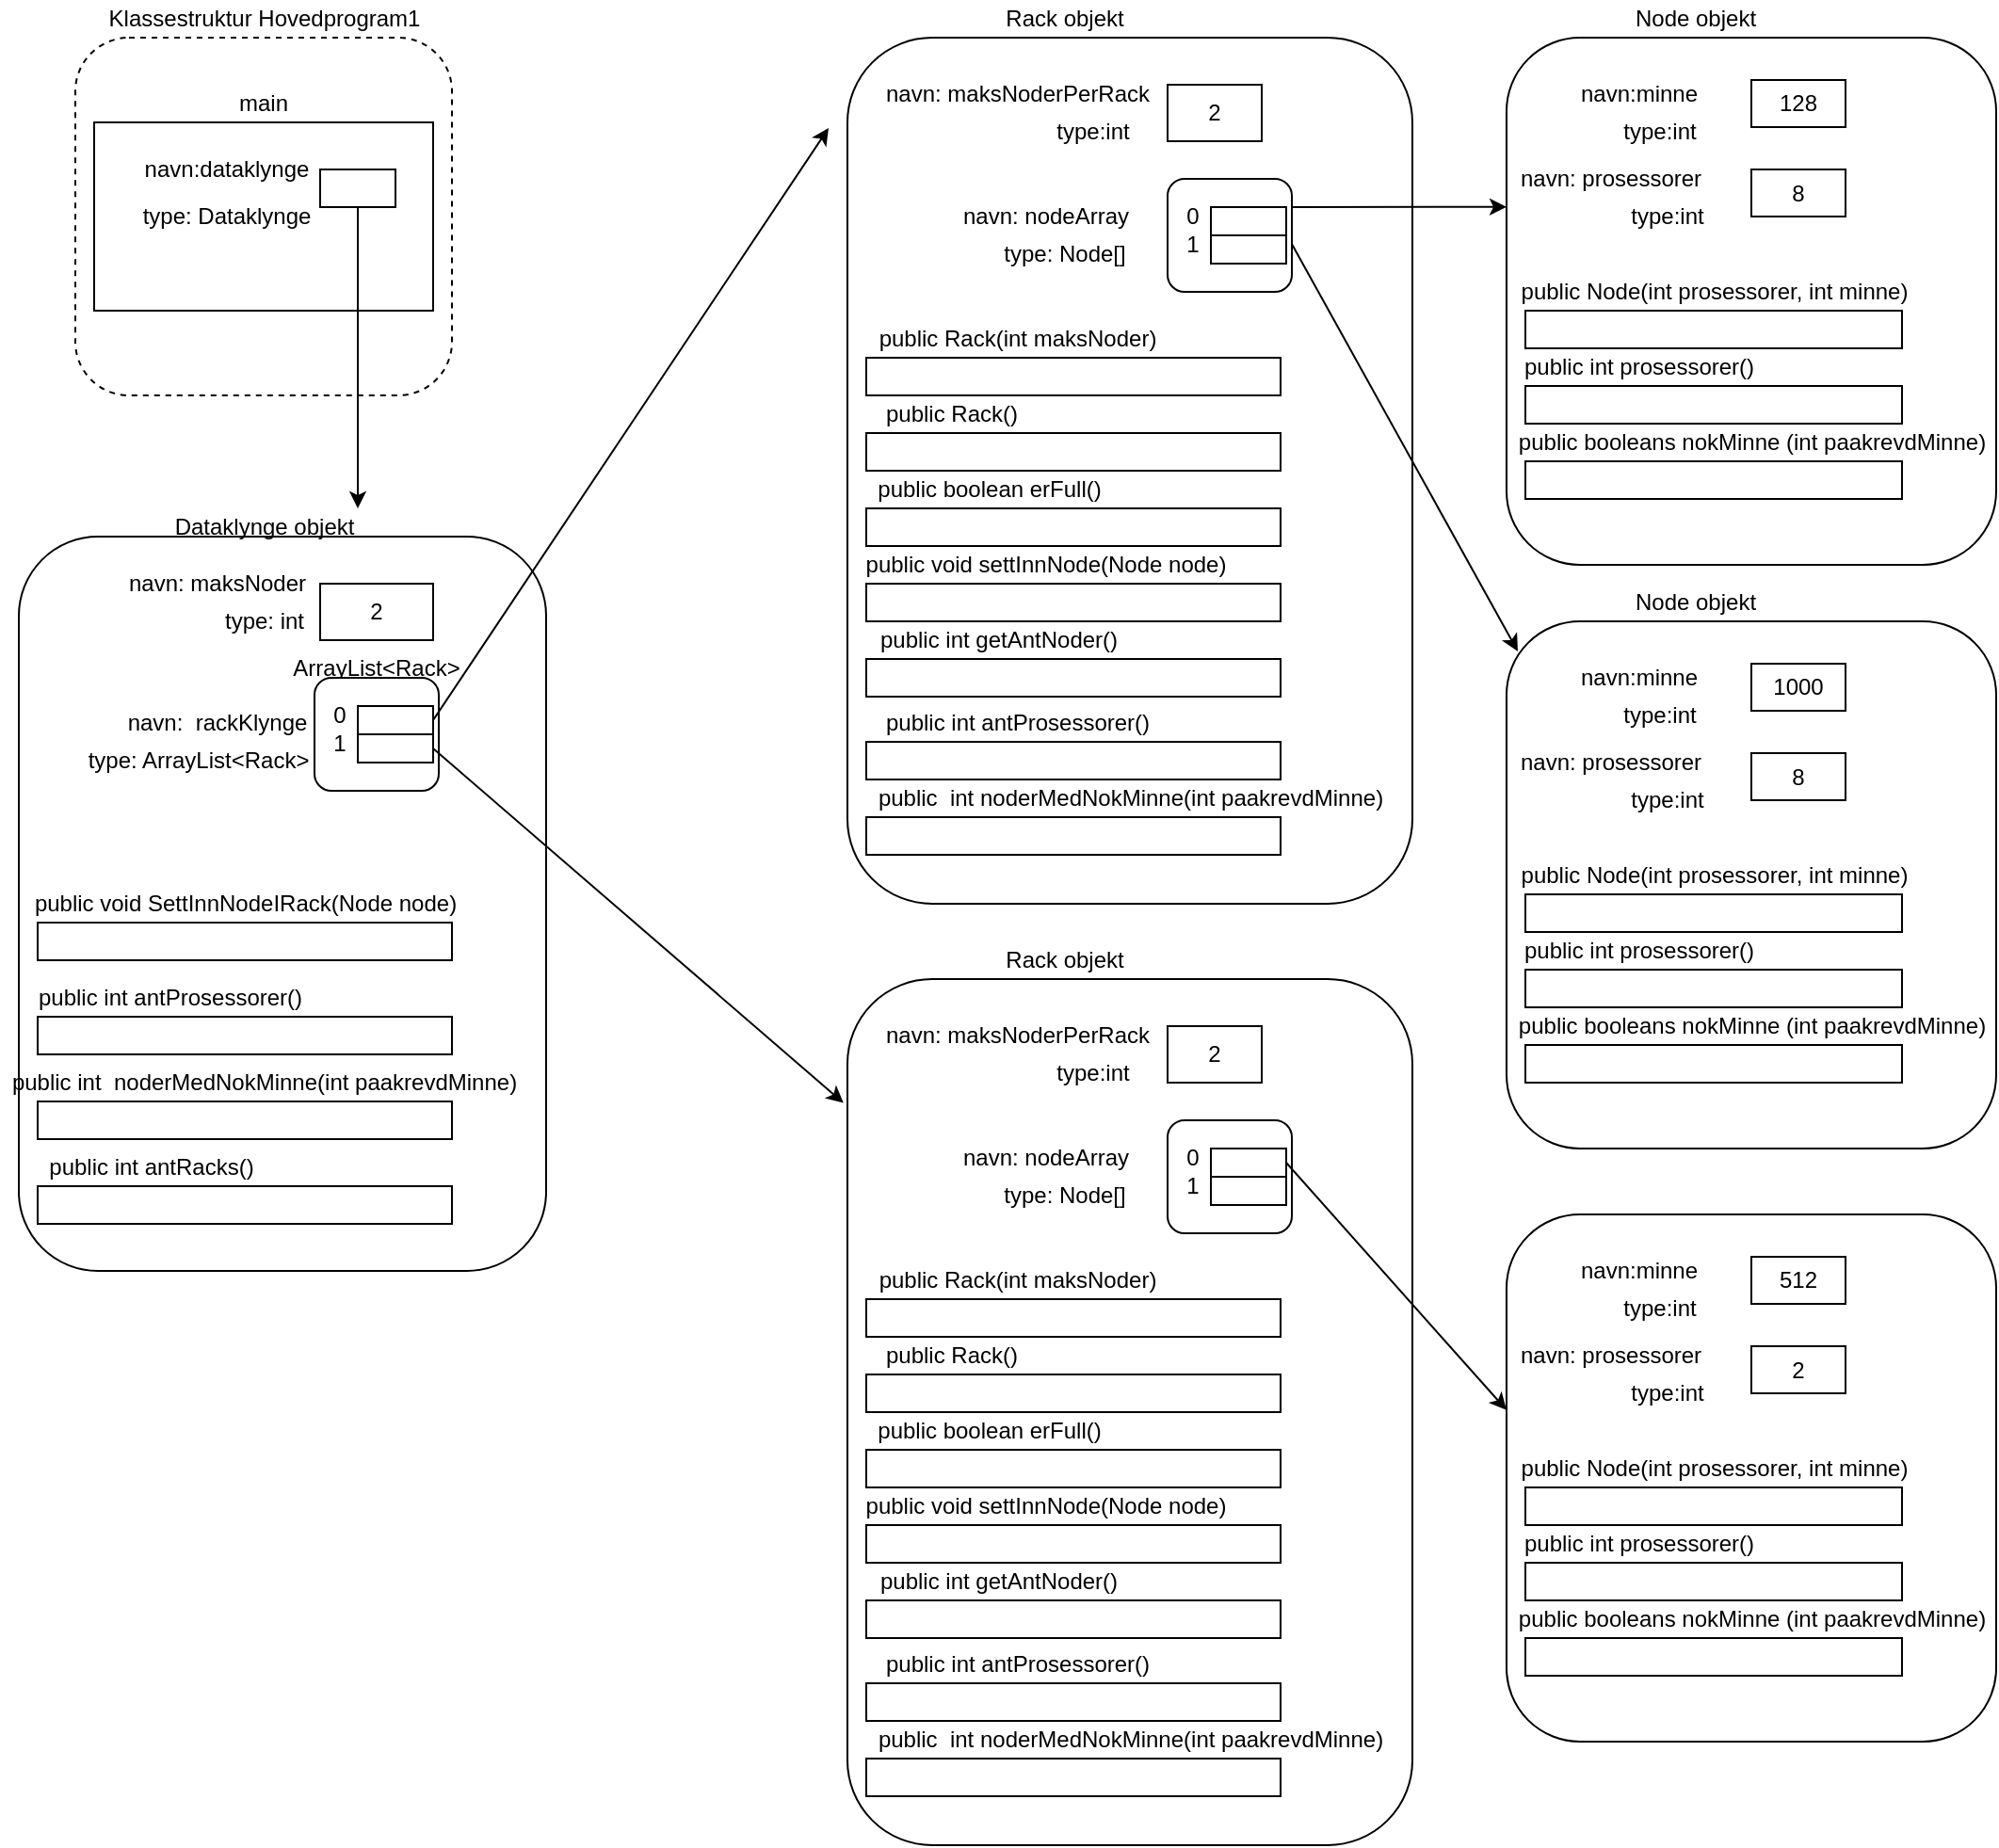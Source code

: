 <mxfile version="16.5.3" type="github">
  <diagram id="C5RBs43oDa-KdzZeNtuy" name="Page-1">
    <mxGraphModel dx="1422" dy="800" grid="1" gridSize="10" guides="1" tooltips="1" connect="1" arrows="1" fold="1" page="1" pageScale="1" pageWidth="413" pageHeight="583" math="0" shadow="0">
      <root>
        <mxCell id="WIyWlLk6GJQsqaUBKTNV-0" />
        <mxCell id="WIyWlLk6GJQsqaUBKTNV-1" parent="WIyWlLk6GJQsqaUBKTNV-0" />
        <mxCell id="TaEYXKLXgtR8Sz2Y6as3-0" value="" style="rounded=1;whiteSpace=wrap;html=1;dashed=1;" vertex="1" parent="WIyWlLk6GJQsqaUBKTNV-1">
          <mxGeometry x="40" y="40" width="200" height="190" as="geometry" />
        </mxCell>
        <mxCell id="TaEYXKLXgtR8Sz2Y6as3-1" value="Klassestruktur Hovedprogram1&lt;br&gt;" style="text;html=1;resizable=0;autosize=1;align=center;verticalAlign=middle;points=[];fillColor=none;strokeColor=none;rounded=0;dashed=1;" vertex="1" parent="WIyWlLk6GJQsqaUBKTNV-1">
          <mxGeometry x="50" y="20" width="180" height="20" as="geometry" />
        </mxCell>
        <mxCell id="TaEYXKLXgtR8Sz2Y6as3-2" value="" style="rounded=0;whiteSpace=wrap;html=1;" vertex="1" parent="WIyWlLk6GJQsqaUBKTNV-1">
          <mxGeometry x="50" y="85" width="180" height="100" as="geometry" />
        </mxCell>
        <mxCell id="TaEYXKLXgtR8Sz2Y6as3-3" value="main" style="text;html=1;strokeColor=none;fillColor=none;align=center;verticalAlign=middle;whiteSpace=wrap;rounded=0;" vertex="1" parent="WIyWlLk6GJQsqaUBKTNV-1">
          <mxGeometry x="110" y="60" width="60" height="30" as="geometry" />
        </mxCell>
        <mxCell id="TaEYXKLXgtR8Sz2Y6as3-4" value="navn:dataklynge" style="text;html=1;align=center;verticalAlign=middle;resizable=0;points=[];autosize=1;strokeColor=none;fillColor=none;" vertex="1" parent="WIyWlLk6GJQsqaUBKTNV-1">
          <mxGeometry x="70" y="100" width="100" height="20" as="geometry" />
        </mxCell>
        <mxCell id="TaEYXKLXgtR8Sz2Y6as3-5" value="type: Dataklynge" style="text;html=1;align=center;verticalAlign=middle;resizable=0;points=[];autosize=1;strokeColor=none;fillColor=none;" vertex="1" parent="WIyWlLk6GJQsqaUBKTNV-1">
          <mxGeometry x="70" y="125" width="100" height="20" as="geometry" />
        </mxCell>
        <mxCell id="TaEYXKLXgtR8Sz2Y6as3-6" value="" style="rounded=0;whiteSpace=wrap;html=1;" vertex="1" parent="WIyWlLk6GJQsqaUBKTNV-1">
          <mxGeometry x="170" y="110" width="40" height="20" as="geometry" />
        </mxCell>
        <mxCell id="TaEYXKLXgtR8Sz2Y6as3-7" value="" style="endArrow=classic;html=1;rounded=0;exitX=0.5;exitY=1;exitDx=0;exitDy=0;" edge="1" parent="WIyWlLk6GJQsqaUBKTNV-1" source="TaEYXKLXgtR8Sz2Y6as3-6">
          <mxGeometry width="50" height="50" relative="1" as="geometry">
            <mxPoint x="390" y="130" as="sourcePoint" />
            <mxPoint x="190" y="290" as="targetPoint" />
          </mxGeometry>
        </mxCell>
        <mxCell id="TaEYXKLXgtR8Sz2Y6as3-8" value="" style="rounded=1;whiteSpace=wrap;html=1;" vertex="1" parent="WIyWlLk6GJQsqaUBKTNV-1">
          <mxGeometry x="10" y="305" width="280" height="390" as="geometry" />
        </mxCell>
        <mxCell id="TaEYXKLXgtR8Sz2Y6as3-9" value="Dataklynge objekt" style="text;html=1;align=center;verticalAlign=middle;resizable=0;points=[];autosize=1;strokeColor=none;fillColor=none;" vertex="1" parent="WIyWlLk6GJQsqaUBKTNV-1">
          <mxGeometry x="85" y="290" width="110" height="20" as="geometry" />
        </mxCell>
        <mxCell id="TaEYXKLXgtR8Sz2Y6as3-10" value="navn:&amp;nbsp; rackKlynge" style="text;html=1;align=center;verticalAlign=middle;resizable=0;points=[];autosize=1;strokeColor=none;fillColor=none;" vertex="1" parent="WIyWlLk6GJQsqaUBKTNV-1">
          <mxGeometry x="60" y="394" width="110" height="20" as="geometry" />
        </mxCell>
        <mxCell id="TaEYXKLXgtR8Sz2Y6as3-11" value="type: ArrayList&amp;lt;Rack&amp;gt;" style="text;html=1;align=center;verticalAlign=middle;resizable=0;points=[];autosize=1;strokeColor=none;fillColor=none;" vertex="1" parent="WIyWlLk6GJQsqaUBKTNV-1">
          <mxGeometry x="40" y="414" width="130" height="20" as="geometry" />
        </mxCell>
        <mxCell id="TaEYXKLXgtR8Sz2Y6as3-12" value="navn: maksNoder" style="text;html=1;align=center;verticalAlign=middle;resizable=0;points=[];autosize=1;strokeColor=none;fillColor=none;" vertex="1" parent="WIyWlLk6GJQsqaUBKTNV-1">
          <mxGeometry x="60" y="320" width="110" height="20" as="geometry" />
        </mxCell>
        <mxCell id="TaEYXKLXgtR8Sz2Y6as3-13" value="type: int" style="text;html=1;align=center;verticalAlign=middle;resizable=0;points=[];autosize=1;strokeColor=none;fillColor=none;" vertex="1" parent="WIyWlLk6GJQsqaUBKTNV-1">
          <mxGeometry x="110" y="340" width="60" height="20" as="geometry" />
        </mxCell>
        <mxCell id="TaEYXKLXgtR8Sz2Y6as3-14" value="2" style="rounded=0;whiteSpace=wrap;html=1;" vertex="1" parent="WIyWlLk6GJQsqaUBKTNV-1">
          <mxGeometry x="170" y="330" width="60" height="30" as="geometry" />
        </mxCell>
        <mxCell id="TaEYXKLXgtR8Sz2Y6as3-19" value="ArrayList&amp;lt;Rack&amp;gt;" style="text;html=1;strokeColor=none;fillColor=none;align=center;verticalAlign=middle;whiteSpace=wrap;rounded=0;" vertex="1" parent="WIyWlLk6GJQsqaUBKTNV-1">
          <mxGeometry x="170" y="360" width="60" height="30" as="geometry" />
        </mxCell>
        <mxCell id="TaEYXKLXgtR8Sz2Y6as3-20" value="" style="rounded=1;whiteSpace=wrap;html=1;" vertex="1" parent="WIyWlLk6GJQsqaUBKTNV-1">
          <mxGeometry x="167" y="380" width="66" height="60" as="geometry" />
        </mxCell>
        <mxCell id="TaEYXKLXgtR8Sz2Y6as3-21" value="" style="rounded=0;whiteSpace=wrap;html=1;" vertex="1" parent="WIyWlLk6GJQsqaUBKTNV-1">
          <mxGeometry x="190" y="395" width="40" height="30" as="geometry" />
        </mxCell>
        <mxCell id="TaEYXKLXgtR8Sz2Y6as3-23" value="" style="endArrow=none;html=1;rounded=0;exitX=0;exitY=0.5;exitDx=0;exitDy=0;entryX=1;entryY=0.5;entryDx=0;entryDy=0;" edge="1" parent="WIyWlLk6GJQsqaUBKTNV-1" source="TaEYXKLXgtR8Sz2Y6as3-21" target="TaEYXKLXgtR8Sz2Y6as3-21">
          <mxGeometry width="50" height="50" relative="1" as="geometry">
            <mxPoint x="263" y="440" as="sourcePoint" />
            <mxPoint x="313" y="390" as="targetPoint" />
          </mxGeometry>
        </mxCell>
        <mxCell id="TaEYXKLXgtR8Sz2Y6as3-24" value="0" style="text;html=1;align=center;verticalAlign=middle;resizable=0;points=[];autosize=1;strokeColor=none;fillColor=none;" vertex="1" parent="WIyWlLk6GJQsqaUBKTNV-1">
          <mxGeometry x="170" y="390" width="20" height="20" as="geometry" />
        </mxCell>
        <mxCell id="TaEYXKLXgtR8Sz2Y6as3-25" value="1" style="text;html=1;align=center;verticalAlign=middle;resizable=0;points=[];autosize=1;strokeColor=none;fillColor=none;" vertex="1" parent="WIyWlLk6GJQsqaUBKTNV-1">
          <mxGeometry x="170" y="405" width="20" height="20" as="geometry" />
        </mxCell>
        <mxCell id="TaEYXKLXgtR8Sz2Y6as3-27" value="public void SettInnNodeIRack(Node node)" style="text;html=1;align=center;verticalAlign=middle;resizable=0;points=[];autosize=1;strokeColor=none;fillColor=none;" vertex="1" parent="WIyWlLk6GJQsqaUBKTNV-1">
          <mxGeometry x="10" y="490" width="240" height="20" as="geometry" />
        </mxCell>
        <mxCell id="TaEYXKLXgtR8Sz2Y6as3-28" value="" style="rounded=0;whiteSpace=wrap;html=1;" vertex="1" parent="WIyWlLk6GJQsqaUBKTNV-1">
          <mxGeometry x="20" y="510" width="220" height="20" as="geometry" />
        </mxCell>
        <mxCell id="TaEYXKLXgtR8Sz2Y6as3-29" value="public int antProsessorer()" style="text;html=1;align=center;verticalAlign=middle;resizable=0;points=[];autosize=1;strokeColor=none;fillColor=none;" vertex="1" parent="WIyWlLk6GJQsqaUBKTNV-1">
          <mxGeometry x="10" y="540" width="160" height="20" as="geometry" />
        </mxCell>
        <mxCell id="TaEYXKLXgtR8Sz2Y6as3-30" value="" style="rounded=0;whiteSpace=wrap;html=1;" vertex="1" parent="WIyWlLk6GJQsqaUBKTNV-1">
          <mxGeometry x="20" y="560" width="220" height="20" as="geometry" />
        </mxCell>
        <mxCell id="TaEYXKLXgtR8Sz2Y6as3-31" value="public int&amp;nbsp; noderMedNokMinne(int paakrevdMinne)" style="text;html=1;align=center;verticalAlign=middle;resizable=0;points=[];autosize=1;strokeColor=none;fillColor=none;" vertex="1" parent="WIyWlLk6GJQsqaUBKTNV-1">
          <mxGeometry y="585" width="280" height="20" as="geometry" />
        </mxCell>
        <mxCell id="TaEYXKLXgtR8Sz2Y6as3-33" value="" style="rounded=0;whiteSpace=wrap;html=1;" vertex="1" parent="WIyWlLk6GJQsqaUBKTNV-1">
          <mxGeometry x="20" y="605" width="220" height="20" as="geometry" />
        </mxCell>
        <mxCell id="TaEYXKLXgtR8Sz2Y6as3-34" value="public int antRacks()" style="text;html=1;align=center;verticalAlign=middle;resizable=0;points=[];autosize=1;strokeColor=none;fillColor=none;" vertex="1" parent="WIyWlLk6GJQsqaUBKTNV-1">
          <mxGeometry x="20" y="630" width="120" height="20" as="geometry" />
        </mxCell>
        <mxCell id="TaEYXKLXgtR8Sz2Y6as3-35" value="" style="rounded=0;whiteSpace=wrap;html=1;" vertex="1" parent="WIyWlLk6GJQsqaUBKTNV-1">
          <mxGeometry x="20" y="650" width="220" height="20" as="geometry" />
        </mxCell>
        <mxCell id="TaEYXKLXgtR8Sz2Y6as3-36" value="" style="endArrow=classic;html=1;rounded=0;exitX=1;exitY=0.25;exitDx=0;exitDy=0;" edge="1" parent="WIyWlLk6GJQsqaUBKTNV-1" source="TaEYXKLXgtR8Sz2Y6as3-21">
          <mxGeometry width="50" height="50" relative="1" as="geometry">
            <mxPoint x="390" y="430" as="sourcePoint" />
            <mxPoint x="440" y="88" as="targetPoint" />
          </mxGeometry>
        </mxCell>
        <mxCell id="TaEYXKLXgtR8Sz2Y6as3-37" value="" style="rounded=1;whiteSpace=wrap;html=1;" vertex="1" parent="WIyWlLk6GJQsqaUBKTNV-1">
          <mxGeometry x="450" y="40" width="300" height="460" as="geometry" />
        </mxCell>
        <mxCell id="TaEYXKLXgtR8Sz2Y6as3-38" value="Rack objekt" style="text;html=1;align=center;verticalAlign=middle;resizable=0;points=[];autosize=1;strokeColor=none;fillColor=none;" vertex="1" parent="WIyWlLk6GJQsqaUBKTNV-1">
          <mxGeometry x="525" y="20" width="80" height="20" as="geometry" />
        </mxCell>
        <mxCell id="TaEYXKLXgtR8Sz2Y6as3-39" value="navn: maksNoderPerRack" style="text;html=1;align=center;verticalAlign=middle;resizable=0;points=[];autosize=1;strokeColor=none;fillColor=none;" vertex="1" parent="WIyWlLk6GJQsqaUBKTNV-1">
          <mxGeometry x="460" y="60" width="160" height="20" as="geometry" />
        </mxCell>
        <mxCell id="TaEYXKLXgtR8Sz2Y6as3-40" value="type:int" style="text;html=1;align=center;verticalAlign=middle;resizable=0;points=[];autosize=1;strokeColor=none;fillColor=none;" vertex="1" parent="WIyWlLk6GJQsqaUBKTNV-1">
          <mxGeometry x="555" y="80" width="50" height="20" as="geometry" />
        </mxCell>
        <mxCell id="TaEYXKLXgtR8Sz2Y6as3-42" value="navn: nodeArray" style="text;html=1;align=center;verticalAlign=middle;resizable=0;points=[];autosize=1;strokeColor=none;fillColor=none;" vertex="1" parent="WIyWlLk6GJQsqaUBKTNV-1">
          <mxGeometry x="505" y="125" width="100" height="20" as="geometry" />
        </mxCell>
        <mxCell id="TaEYXKLXgtR8Sz2Y6as3-43" value="type: Node[]" style="text;html=1;align=center;verticalAlign=middle;resizable=0;points=[];autosize=1;strokeColor=none;fillColor=none;" vertex="1" parent="WIyWlLk6GJQsqaUBKTNV-1">
          <mxGeometry x="525" y="145" width="80" height="20" as="geometry" />
        </mxCell>
        <mxCell id="TaEYXKLXgtR8Sz2Y6as3-44" value="2" style="whiteSpace=wrap;html=1;" vertex="1" parent="WIyWlLk6GJQsqaUBKTNV-1">
          <mxGeometry x="620" y="65" width="50" height="30" as="geometry" />
        </mxCell>
        <mxCell id="TaEYXKLXgtR8Sz2Y6as3-46" value="public Rack(int maksNoder)" style="text;html=1;align=center;verticalAlign=middle;resizable=0;points=[];autosize=1;strokeColor=none;fillColor=none;" vertex="1" parent="WIyWlLk6GJQsqaUBKTNV-1">
          <mxGeometry x="460" y="190" width="160" height="20" as="geometry" />
        </mxCell>
        <mxCell id="TaEYXKLXgtR8Sz2Y6as3-47" value="public Rack()" style="text;html=1;align=center;verticalAlign=middle;resizable=0;points=[];autosize=1;strokeColor=none;fillColor=none;" vertex="1" parent="WIyWlLk6GJQsqaUBKTNV-1">
          <mxGeometry x="460" y="230" width="90" height="20" as="geometry" />
        </mxCell>
        <mxCell id="TaEYXKLXgtR8Sz2Y6as3-48" value="" style="rounded=0;whiteSpace=wrap;html=1;" vertex="1" parent="WIyWlLk6GJQsqaUBKTNV-1">
          <mxGeometry x="460" y="210" width="220" height="20" as="geometry" />
        </mxCell>
        <mxCell id="TaEYXKLXgtR8Sz2Y6as3-49" value="" style="rounded=0;whiteSpace=wrap;html=1;" vertex="1" parent="WIyWlLk6GJQsqaUBKTNV-1">
          <mxGeometry x="460" y="250" width="220" height="20" as="geometry" />
        </mxCell>
        <mxCell id="TaEYXKLXgtR8Sz2Y6as3-50" value="public boolean erFull()" style="text;html=1;align=center;verticalAlign=middle;resizable=0;points=[];autosize=1;strokeColor=none;fillColor=none;" vertex="1" parent="WIyWlLk6GJQsqaUBKTNV-1">
          <mxGeometry x="460" y="270" width="130" height="20" as="geometry" />
        </mxCell>
        <mxCell id="TaEYXKLXgtR8Sz2Y6as3-51" value="public void settInnNode(Node node)" style="text;html=1;align=center;verticalAlign=middle;resizable=0;points=[];autosize=1;strokeColor=none;fillColor=none;" vertex="1" parent="WIyWlLk6GJQsqaUBKTNV-1">
          <mxGeometry x="450" y="310" width="210" height="20" as="geometry" />
        </mxCell>
        <mxCell id="TaEYXKLXgtR8Sz2Y6as3-52" value="" style="rounded=0;whiteSpace=wrap;html=1;" vertex="1" parent="WIyWlLk6GJQsqaUBKTNV-1">
          <mxGeometry x="460" y="290" width="220" height="20" as="geometry" />
        </mxCell>
        <mxCell id="TaEYXKLXgtR8Sz2Y6as3-53" value="" style="rounded=0;whiteSpace=wrap;html=1;" vertex="1" parent="WIyWlLk6GJQsqaUBKTNV-1">
          <mxGeometry x="460" y="330" width="220" height="20" as="geometry" />
        </mxCell>
        <mxCell id="TaEYXKLXgtR8Sz2Y6as3-54" value="public int getAntNoder()" style="text;html=1;align=center;verticalAlign=middle;resizable=0;points=[];autosize=1;strokeColor=none;fillColor=none;" vertex="1" parent="WIyWlLk6GJQsqaUBKTNV-1">
          <mxGeometry x="460" y="350" width="140" height="20" as="geometry" />
        </mxCell>
        <mxCell id="TaEYXKLXgtR8Sz2Y6as3-56" value="" style="rounded=0;whiteSpace=wrap;html=1;" vertex="1" parent="WIyWlLk6GJQsqaUBKTNV-1">
          <mxGeometry x="460" y="370" width="220" height="20" as="geometry" />
        </mxCell>
        <mxCell id="TaEYXKLXgtR8Sz2Y6as3-58" value="public int antProsessorer()" style="text;html=1;align=center;verticalAlign=middle;resizable=0;points=[];autosize=1;strokeColor=none;fillColor=none;" vertex="1" parent="WIyWlLk6GJQsqaUBKTNV-1">
          <mxGeometry x="460" y="394" width="160" height="20" as="geometry" />
        </mxCell>
        <mxCell id="TaEYXKLXgtR8Sz2Y6as3-59" value="" style="rounded=0;whiteSpace=wrap;html=1;" vertex="1" parent="WIyWlLk6GJQsqaUBKTNV-1">
          <mxGeometry x="460" y="414" width="220" height="20" as="geometry" />
        </mxCell>
        <mxCell id="TaEYXKLXgtR8Sz2Y6as3-60" value="public&amp;nbsp; int noderMedNokMinne(int paakrevdMinne)" style="text;html=1;align=center;verticalAlign=middle;resizable=0;points=[];autosize=1;strokeColor=none;fillColor=none;" vertex="1" parent="WIyWlLk6GJQsqaUBKTNV-1">
          <mxGeometry x="460" y="434" width="280" height="20" as="geometry" />
        </mxCell>
        <mxCell id="TaEYXKLXgtR8Sz2Y6as3-61" value="" style="rounded=0;whiteSpace=wrap;html=1;" vertex="1" parent="WIyWlLk6GJQsqaUBKTNV-1">
          <mxGeometry x="460" y="454" width="220" height="20" as="geometry" />
        </mxCell>
        <mxCell id="TaEYXKLXgtR8Sz2Y6as3-85" value="" style="rounded=1;whiteSpace=wrap;html=1;" vertex="1" parent="WIyWlLk6GJQsqaUBKTNV-1">
          <mxGeometry x="620" y="115" width="66" height="60" as="geometry" />
        </mxCell>
        <mxCell id="TaEYXKLXgtR8Sz2Y6as3-86" value="" style="rounded=0;whiteSpace=wrap;html=1;" vertex="1" parent="WIyWlLk6GJQsqaUBKTNV-1">
          <mxGeometry x="643" y="130" width="40" height="30" as="geometry" />
        </mxCell>
        <mxCell id="TaEYXKLXgtR8Sz2Y6as3-87" value="" style="endArrow=none;html=1;rounded=0;exitX=0;exitY=0.5;exitDx=0;exitDy=0;entryX=1;entryY=0.5;entryDx=0;entryDy=0;" edge="1" parent="WIyWlLk6GJQsqaUBKTNV-1" source="TaEYXKLXgtR8Sz2Y6as3-86" target="TaEYXKLXgtR8Sz2Y6as3-86">
          <mxGeometry width="50" height="50" relative="1" as="geometry">
            <mxPoint x="716" y="175" as="sourcePoint" />
            <mxPoint x="766" y="125" as="targetPoint" />
          </mxGeometry>
        </mxCell>
        <mxCell id="TaEYXKLXgtR8Sz2Y6as3-88" value="0" style="text;html=1;align=center;verticalAlign=middle;resizable=0;points=[];autosize=1;strokeColor=none;fillColor=none;" vertex="1" parent="WIyWlLk6GJQsqaUBKTNV-1">
          <mxGeometry x="623" y="125" width="20" height="20" as="geometry" />
        </mxCell>
        <mxCell id="TaEYXKLXgtR8Sz2Y6as3-89" value="1" style="text;html=1;align=center;verticalAlign=middle;resizable=0;points=[];autosize=1;strokeColor=none;fillColor=none;" vertex="1" parent="WIyWlLk6GJQsqaUBKTNV-1">
          <mxGeometry x="623" y="140" width="20" height="20" as="geometry" />
        </mxCell>
        <mxCell id="TaEYXKLXgtR8Sz2Y6as3-90" value="" style="rounded=1;whiteSpace=wrap;html=1;" vertex="1" parent="WIyWlLk6GJQsqaUBKTNV-1">
          <mxGeometry x="800" y="40" width="260" height="280" as="geometry" />
        </mxCell>
        <mxCell id="TaEYXKLXgtR8Sz2Y6as3-91" value="Node objekt" style="text;html=1;align=center;verticalAlign=middle;resizable=0;points=[];autosize=1;strokeColor=none;fillColor=none;" vertex="1" parent="WIyWlLk6GJQsqaUBKTNV-1">
          <mxGeometry x="860" y="20" width="80" height="20" as="geometry" />
        </mxCell>
        <mxCell id="TaEYXKLXgtR8Sz2Y6as3-92" value="navn:minne" style="text;html=1;align=center;verticalAlign=middle;resizable=0;points=[];autosize=1;strokeColor=none;fillColor=none;" vertex="1" parent="WIyWlLk6GJQsqaUBKTNV-1">
          <mxGeometry x="830" y="60" width="80" height="20" as="geometry" />
        </mxCell>
        <mxCell id="TaEYXKLXgtR8Sz2Y6as3-93" value="type:int" style="text;html=1;align=center;verticalAlign=middle;resizable=0;points=[];autosize=1;strokeColor=none;fillColor=none;" vertex="1" parent="WIyWlLk6GJQsqaUBKTNV-1">
          <mxGeometry x="856" y="80" width="50" height="20" as="geometry" />
        </mxCell>
        <mxCell id="TaEYXKLXgtR8Sz2Y6as3-94" value="navn: prosessorer" style="text;html=1;align=center;verticalAlign=middle;resizable=0;points=[];autosize=1;strokeColor=none;fillColor=none;" vertex="1" parent="WIyWlLk6GJQsqaUBKTNV-1">
          <mxGeometry x="800" y="105" width="110" height="20" as="geometry" />
        </mxCell>
        <mxCell id="TaEYXKLXgtR8Sz2Y6as3-95" value="type:int" style="text;html=1;align=center;verticalAlign=middle;resizable=0;points=[];autosize=1;strokeColor=none;fillColor=none;" vertex="1" parent="WIyWlLk6GJQsqaUBKTNV-1">
          <mxGeometry x="860" y="125" width="50" height="20" as="geometry" />
        </mxCell>
        <mxCell id="TaEYXKLXgtR8Sz2Y6as3-96" value="128" style="rounded=0;whiteSpace=wrap;html=1;" vertex="1" parent="WIyWlLk6GJQsqaUBKTNV-1">
          <mxGeometry x="930" y="62.5" width="50" height="25" as="geometry" />
        </mxCell>
        <mxCell id="TaEYXKLXgtR8Sz2Y6as3-97" value="8" style="rounded=0;whiteSpace=wrap;html=1;" vertex="1" parent="WIyWlLk6GJQsqaUBKTNV-1">
          <mxGeometry x="930" y="110" width="50" height="25" as="geometry" />
        </mxCell>
        <mxCell id="TaEYXKLXgtR8Sz2Y6as3-98" value="public Node(int prosessorer, int minne)" style="text;html=1;align=center;verticalAlign=middle;resizable=0;points=[];autosize=1;strokeColor=none;fillColor=none;" vertex="1" parent="WIyWlLk6GJQsqaUBKTNV-1">
          <mxGeometry x="800" y="165" width="220" height="20" as="geometry" />
        </mxCell>
        <mxCell id="TaEYXKLXgtR8Sz2Y6as3-99" value="" style="rounded=0;whiteSpace=wrap;html=1;" vertex="1" parent="WIyWlLk6GJQsqaUBKTNV-1">
          <mxGeometry x="810" y="185" width="200" height="20" as="geometry" />
        </mxCell>
        <mxCell id="TaEYXKLXgtR8Sz2Y6as3-100" value="public int prosessorer()" style="text;html=1;align=center;verticalAlign=middle;resizable=0;points=[];autosize=1;strokeColor=none;fillColor=none;" vertex="1" parent="WIyWlLk6GJQsqaUBKTNV-1">
          <mxGeometry x="800" y="205" width="140" height="20" as="geometry" />
        </mxCell>
        <mxCell id="TaEYXKLXgtR8Sz2Y6as3-103" value="" style="rounded=0;whiteSpace=wrap;html=1;" vertex="1" parent="WIyWlLk6GJQsqaUBKTNV-1">
          <mxGeometry x="810" y="225" width="200" height="20" as="geometry" />
        </mxCell>
        <mxCell id="TaEYXKLXgtR8Sz2Y6as3-105" value="public booleans nokMinne (int paakrevdMinne)" style="text;html=1;align=center;verticalAlign=middle;resizable=0;points=[];autosize=1;strokeColor=none;fillColor=none;" vertex="1" parent="WIyWlLk6GJQsqaUBKTNV-1">
          <mxGeometry x="800" y="245" width="260" height="20" as="geometry" />
        </mxCell>
        <mxCell id="TaEYXKLXgtR8Sz2Y6as3-106" value="" style="rounded=0;whiteSpace=wrap;html=1;" vertex="1" parent="WIyWlLk6GJQsqaUBKTNV-1">
          <mxGeometry x="810" y="265" width="200" height="20" as="geometry" />
        </mxCell>
        <mxCell id="TaEYXKLXgtR8Sz2Y6as3-110" value="" style="rounded=1;whiteSpace=wrap;html=1;" vertex="1" parent="WIyWlLk6GJQsqaUBKTNV-1">
          <mxGeometry x="800" y="350" width="260" height="280" as="geometry" />
        </mxCell>
        <mxCell id="TaEYXKLXgtR8Sz2Y6as3-111" value="Node objekt" style="text;html=1;align=center;verticalAlign=middle;resizable=0;points=[];autosize=1;strokeColor=none;fillColor=none;" vertex="1" parent="WIyWlLk6GJQsqaUBKTNV-1">
          <mxGeometry x="860" y="330" width="80" height="20" as="geometry" />
        </mxCell>
        <mxCell id="TaEYXKLXgtR8Sz2Y6as3-112" value="navn:minne" style="text;html=1;align=center;verticalAlign=middle;resizable=0;points=[];autosize=1;strokeColor=none;fillColor=none;" vertex="1" parent="WIyWlLk6GJQsqaUBKTNV-1">
          <mxGeometry x="830" y="370" width="80" height="20" as="geometry" />
        </mxCell>
        <mxCell id="TaEYXKLXgtR8Sz2Y6as3-113" value="type:int" style="text;html=1;align=center;verticalAlign=middle;resizable=0;points=[];autosize=1;strokeColor=none;fillColor=none;" vertex="1" parent="WIyWlLk6GJQsqaUBKTNV-1">
          <mxGeometry x="856" y="390" width="50" height="20" as="geometry" />
        </mxCell>
        <mxCell id="TaEYXKLXgtR8Sz2Y6as3-114" value="navn: prosessorer" style="text;html=1;align=center;verticalAlign=middle;resizable=0;points=[];autosize=1;strokeColor=none;fillColor=none;" vertex="1" parent="WIyWlLk6GJQsqaUBKTNV-1">
          <mxGeometry x="800" y="415" width="110" height="20" as="geometry" />
        </mxCell>
        <mxCell id="TaEYXKLXgtR8Sz2Y6as3-115" value="type:int" style="text;html=1;align=center;verticalAlign=middle;resizable=0;points=[];autosize=1;strokeColor=none;fillColor=none;" vertex="1" parent="WIyWlLk6GJQsqaUBKTNV-1">
          <mxGeometry x="860" y="435" width="50" height="20" as="geometry" />
        </mxCell>
        <mxCell id="TaEYXKLXgtR8Sz2Y6as3-116" value="1000" style="rounded=0;whiteSpace=wrap;html=1;" vertex="1" parent="WIyWlLk6GJQsqaUBKTNV-1">
          <mxGeometry x="930" y="372.5" width="50" height="25" as="geometry" />
        </mxCell>
        <mxCell id="TaEYXKLXgtR8Sz2Y6as3-117" value="8" style="rounded=0;whiteSpace=wrap;html=1;" vertex="1" parent="WIyWlLk6GJQsqaUBKTNV-1">
          <mxGeometry x="930" y="420" width="50" height="25" as="geometry" />
        </mxCell>
        <mxCell id="TaEYXKLXgtR8Sz2Y6as3-118" value="public Node(int prosessorer, int minne)" style="text;html=1;align=center;verticalAlign=middle;resizable=0;points=[];autosize=1;strokeColor=none;fillColor=none;" vertex="1" parent="WIyWlLk6GJQsqaUBKTNV-1">
          <mxGeometry x="800" y="475" width="220" height="20" as="geometry" />
        </mxCell>
        <mxCell id="TaEYXKLXgtR8Sz2Y6as3-119" value="" style="rounded=0;whiteSpace=wrap;html=1;" vertex="1" parent="WIyWlLk6GJQsqaUBKTNV-1">
          <mxGeometry x="810" y="495" width="200" height="20" as="geometry" />
        </mxCell>
        <mxCell id="TaEYXKLXgtR8Sz2Y6as3-120" value="public int prosessorer()" style="text;html=1;align=center;verticalAlign=middle;resizable=0;points=[];autosize=1;strokeColor=none;fillColor=none;" vertex="1" parent="WIyWlLk6GJQsqaUBKTNV-1">
          <mxGeometry x="800" y="515" width="140" height="20" as="geometry" />
        </mxCell>
        <mxCell id="TaEYXKLXgtR8Sz2Y6as3-121" value="" style="rounded=0;whiteSpace=wrap;html=1;" vertex="1" parent="WIyWlLk6GJQsqaUBKTNV-1">
          <mxGeometry x="810" y="535" width="200" height="20" as="geometry" />
        </mxCell>
        <mxCell id="TaEYXKLXgtR8Sz2Y6as3-122" value="public booleans nokMinne (int paakrevdMinne)" style="text;html=1;align=center;verticalAlign=middle;resizable=0;points=[];autosize=1;strokeColor=none;fillColor=none;" vertex="1" parent="WIyWlLk6GJQsqaUBKTNV-1">
          <mxGeometry x="800" y="555" width="260" height="20" as="geometry" />
        </mxCell>
        <mxCell id="TaEYXKLXgtR8Sz2Y6as3-123" value="" style="rounded=0;whiteSpace=wrap;html=1;" vertex="1" parent="WIyWlLk6GJQsqaUBKTNV-1">
          <mxGeometry x="810" y="575" width="200" height="20" as="geometry" />
        </mxCell>
        <mxCell id="TaEYXKLXgtR8Sz2Y6as3-124" value="" style="endArrow=classic;html=1;rounded=0;exitX=1;exitY=0.25;exitDx=0;exitDy=0;entryX=0;entryY=0.321;entryDx=0;entryDy=0;entryPerimeter=0;" edge="1" parent="WIyWlLk6GJQsqaUBKTNV-1" source="TaEYXKLXgtR8Sz2Y6as3-85" target="TaEYXKLXgtR8Sz2Y6as3-90">
          <mxGeometry width="50" height="50" relative="1" as="geometry">
            <mxPoint x="830" y="585" as="sourcePoint" />
            <mxPoint x="770" y="365" as="targetPoint" />
          </mxGeometry>
        </mxCell>
        <mxCell id="TaEYXKLXgtR8Sz2Y6as3-125" value="" style="endArrow=classic;html=1;rounded=0;exitX=1;exitY=0.25;exitDx=0;exitDy=0;entryX=0.023;entryY=0.057;entryDx=0;entryDy=0;entryPerimeter=0;" edge="1" parent="WIyWlLk6GJQsqaUBKTNV-1" target="TaEYXKLXgtR8Sz2Y6as3-110">
          <mxGeometry width="50" height="50" relative="1" as="geometry">
            <mxPoint x="686" y="149.62" as="sourcePoint" />
            <mxPoint x="800" y="149.5" as="targetPoint" />
          </mxGeometry>
        </mxCell>
        <mxCell id="TaEYXKLXgtR8Sz2Y6as3-126" value="" style="rounded=1;whiteSpace=wrap;html=1;" vertex="1" parent="WIyWlLk6GJQsqaUBKTNV-1">
          <mxGeometry x="450" y="540" width="300" height="460" as="geometry" />
        </mxCell>
        <mxCell id="TaEYXKLXgtR8Sz2Y6as3-127" value="Rack objekt" style="text;html=1;align=center;verticalAlign=middle;resizable=0;points=[];autosize=1;strokeColor=none;fillColor=none;" vertex="1" parent="WIyWlLk6GJQsqaUBKTNV-1">
          <mxGeometry x="525" y="520" width="80" height="20" as="geometry" />
        </mxCell>
        <mxCell id="TaEYXKLXgtR8Sz2Y6as3-128" value="navn: maksNoderPerRack" style="text;html=1;align=center;verticalAlign=middle;resizable=0;points=[];autosize=1;strokeColor=none;fillColor=none;" vertex="1" parent="WIyWlLk6GJQsqaUBKTNV-1">
          <mxGeometry x="460" y="560" width="160" height="20" as="geometry" />
        </mxCell>
        <mxCell id="TaEYXKLXgtR8Sz2Y6as3-129" value="type:int" style="text;html=1;align=center;verticalAlign=middle;resizable=0;points=[];autosize=1;strokeColor=none;fillColor=none;" vertex="1" parent="WIyWlLk6GJQsqaUBKTNV-1">
          <mxGeometry x="555" y="580" width="50" height="20" as="geometry" />
        </mxCell>
        <mxCell id="TaEYXKLXgtR8Sz2Y6as3-130" value="navn: nodeArray" style="text;html=1;align=center;verticalAlign=middle;resizable=0;points=[];autosize=1;strokeColor=none;fillColor=none;" vertex="1" parent="WIyWlLk6GJQsqaUBKTNV-1">
          <mxGeometry x="505" y="625" width="100" height="20" as="geometry" />
        </mxCell>
        <mxCell id="TaEYXKLXgtR8Sz2Y6as3-131" value="type: Node[]" style="text;html=1;align=center;verticalAlign=middle;resizable=0;points=[];autosize=1;strokeColor=none;fillColor=none;" vertex="1" parent="WIyWlLk6GJQsqaUBKTNV-1">
          <mxGeometry x="525" y="645" width="80" height="20" as="geometry" />
        </mxCell>
        <mxCell id="TaEYXKLXgtR8Sz2Y6as3-132" value="2" style="whiteSpace=wrap;html=1;" vertex="1" parent="WIyWlLk6GJQsqaUBKTNV-1">
          <mxGeometry x="620" y="565" width="50" height="30" as="geometry" />
        </mxCell>
        <mxCell id="TaEYXKLXgtR8Sz2Y6as3-133" value="public Rack(int maksNoder)" style="text;html=1;align=center;verticalAlign=middle;resizable=0;points=[];autosize=1;strokeColor=none;fillColor=none;" vertex="1" parent="WIyWlLk6GJQsqaUBKTNV-1">
          <mxGeometry x="460" y="690" width="160" height="20" as="geometry" />
        </mxCell>
        <mxCell id="TaEYXKLXgtR8Sz2Y6as3-134" value="public Rack()" style="text;html=1;align=center;verticalAlign=middle;resizable=0;points=[];autosize=1;strokeColor=none;fillColor=none;" vertex="1" parent="WIyWlLk6GJQsqaUBKTNV-1">
          <mxGeometry x="460" y="730" width="90" height="20" as="geometry" />
        </mxCell>
        <mxCell id="TaEYXKLXgtR8Sz2Y6as3-135" value="" style="rounded=0;whiteSpace=wrap;html=1;" vertex="1" parent="WIyWlLk6GJQsqaUBKTNV-1">
          <mxGeometry x="460" y="710" width="220" height="20" as="geometry" />
        </mxCell>
        <mxCell id="TaEYXKLXgtR8Sz2Y6as3-136" value="" style="rounded=0;whiteSpace=wrap;html=1;" vertex="1" parent="WIyWlLk6GJQsqaUBKTNV-1">
          <mxGeometry x="460" y="750" width="220" height="20" as="geometry" />
        </mxCell>
        <mxCell id="TaEYXKLXgtR8Sz2Y6as3-137" value="public boolean erFull()" style="text;html=1;align=center;verticalAlign=middle;resizable=0;points=[];autosize=1;strokeColor=none;fillColor=none;" vertex="1" parent="WIyWlLk6GJQsqaUBKTNV-1">
          <mxGeometry x="460" y="770" width="130" height="20" as="geometry" />
        </mxCell>
        <mxCell id="TaEYXKLXgtR8Sz2Y6as3-138" value="public void settInnNode(Node node)" style="text;html=1;align=center;verticalAlign=middle;resizable=0;points=[];autosize=1;strokeColor=none;fillColor=none;" vertex="1" parent="WIyWlLk6GJQsqaUBKTNV-1">
          <mxGeometry x="450" y="810" width="210" height="20" as="geometry" />
        </mxCell>
        <mxCell id="TaEYXKLXgtR8Sz2Y6as3-139" value="" style="rounded=0;whiteSpace=wrap;html=1;" vertex="1" parent="WIyWlLk6GJQsqaUBKTNV-1">
          <mxGeometry x="460" y="790" width="220" height="20" as="geometry" />
        </mxCell>
        <mxCell id="TaEYXKLXgtR8Sz2Y6as3-140" value="" style="rounded=0;whiteSpace=wrap;html=1;" vertex="1" parent="WIyWlLk6GJQsqaUBKTNV-1">
          <mxGeometry x="460" y="830" width="220" height="20" as="geometry" />
        </mxCell>
        <mxCell id="TaEYXKLXgtR8Sz2Y6as3-141" value="public int getAntNoder()" style="text;html=1;align=center;verticalAlign=middle;resizable=0;points=[];autosize=1;strokeColor=none;fillColor=none;" vertex="1" parent="WIyWlLk6GJQsqaUBKTNV-1">
          <mxGeometry x="460" y="850" width="140" height="20" as="geometry" />
        </mxCell>
        <mxCell id="TaEYXKLXgtR8Sz2Y6as3-142" value="" style="rounded=0;whiteSpace=wrap;html=1;" vertex="1" parent="WIyWlLk6GJQsqaUBKTNV-1">
          <mxGeometry x="460" y="870" width="220" height="20" as="geometry" />
        </mxCell>
        <mxCell id="TaEYXKLXgtR8Sz2Y6as3-143" value="public int antProsessorer()" style="text;html=1;align=center;verticalAlign=middle;resizable=0;points=[];autosize=1;strokeColor=none;fillColor=none;" vertex="1" parent="WIyWlLk6GJQsqaUBKTNV-1">
          <mxGeometry x="460" y="894" width="160" height="20" as="geometry" />
        </mxCell>
        <mxCell id="TaEYXKLXgtR8Sz2Y6as3-144" value="" style="rounded=0;whiteSpace=wrap;html=1;" vertex="1" parent="WIyWlLk6GJQsqaUBKTNV-1">
          <mxGeometry x="460" y="914" width="220" height="20" as="geometry" />
        </mxCell>
        <mxCell id="TaEYXKLXgtR8Sz2Y6as3-145" value="public&amp;nbsp; int noderMedNokMinne(int paakrevdMinne)" style="text;html=1;align=center;verticalAlign=middle;resizable=0;points=[];autosize=1;strokeColor=none;fillColor=none;" vertex="1" parent="WIyWlLk6GJQsqaUBKTNV-1">
          <mxGeometry x="460" y="934" width="280" height="20" as="geometry" />
        </mxCell>
        <mxCell id="TaEYXKLXgtR8Sz2Y6as3-146" value="" style="rounded=0;whiteSpace=wrap;html=1;" vertex="1" parent="WIyWlLk6GJQsqaUBKTNV-1">
          <mxGeometry x="460" y="954" width="220" height="20" as="geometry" />
        </mxCell>
        <mxCell id="TaEYXKLXgtR8Sz2Y6as3-147" value="" style="rounded=1;whiteSpace=wrap;html=1;" vertex="1" parent="WIyWlLk6GJQsqaUBKTNV-1">
          <mxGeometry x="620" y="615" width="66" height="60" as="geometry" />
        </mxCell>
        <mxCell id="TaEYXKLXgtR8Sz2Y6as3-148" value="" style="rounded=0;whiteSpace=wrap;html=1;" vertex="1" parent="WIyWlLk6GJQsqaUBKTNV-1">
          <mxGeometry x="643" y="630" width="40" height="30" as="geometry" />
        </mxCell>
        <mxCell id="TaEYXKLXgtR8Sz2Y6as3-149" value="" style="endArrow=none;html=1;rounded=0;exitX=0;exitY=0.5;exitDx=0;exitDy=0;entryX=1;entryY=0.5;entryDx=0;entryDy=0;" edge="1" parent="WIyWlLk6GJQsqaUBKTNV-1" source="TaEYXKLXgtR8Sz2Y6as3-148" target="TaEYXKLXgtR8Sz2Y6as3-148">
          <mxGeometry width="50" height="50" relative="1" as="geometry">
            <mxPoint x="716" y="675" as="sourcePoint" />
            <mxPoint x="766" y="625" as="targetPoint" />
          </mxGeometry>
        </mxCell>
        <mxCell id="TaEYXKLXgtR8Sz2Y6as3-150" value="0" style="text;html=1;align=center;verticalAlign=middle;resizable=0;points=[];autosize=1;strokeColor=none;fillColor=none;" vertex="1" parent="WIyWlLk6GJQsqaUBKTNV-1">
          <mxGeometry x="623" y="625" width="20" height="20" as="geometry" />
        </mxCell>
        <mxCell id="TaEYXKLXgtR8Sz2Y6as3-151" value="1" style="text;html=1;align=center;verticalAlign=middle;resizable=0;points=[];autosize=1;strokeColor=none;fillColor=none;" vertex="1" parent="WIyWlLk6GJQsqaUBKTNV-1">
          <mxGeometry x="623" y="640" width="20" height="20" as="geometry" />
        </mxCell>
        <mxCell id="TaEYXKLXgtR8Sz2Y6as3-152" value="" style="endArrow=classic;html=1;rounded=0;exitX=1;exitY=0.75;exitDx=0;exitDy=0;entryX=-0.007;entryY=0.143;entryDx=0;entryDy=0;entryPerimeter=0;" edge="1" parent="WIyWlLk6GJQsqaUBKTNV-1" source="TaEYXKLXgtR8Sz2Y6as3-21" target="TaEYXKLXgtR8Sz2Y6as3-126">
          <mxGeometry width="50" height="50" relative="1" as="geometry">
            <mxPoint x="240" y="412.5" as="sourcePoint" />
            <mxPoint x="450" y="98" as="targetPoint" />
          </mxGeometry>
        </mxCell>
        <mxCell id="TaEYXKLXgtR8Sz2Y6as3-153" value="" style="rounded=1;whiteSpace=wrap;html=1;" vertex="1" parent="WIyWlLk6GJQsqaUBKTNV-1">
          <mxGeometry x="800" y="665" width="260" height="280" as="geometry" />
        </mxCell>
        <mxCell id="TaEYXKLXgtR8Sz2Y6as3-154" value="navn:minne" style="text;html=1;align=center;verticalAlign=middle;resizable=0;points=[];autosize=1;strokeColor=none;fillColor=none;" vertex="1" parent="WIyWlLk6GJQsqaUBKTNV-1">
          <mxGeometry x="830" y="685" width="80" height="20" as="geometry" />
        </mxCell>
        <mxCell id="TaEYXKLXgtR8Sz2Y6as3-155" value="type:int" style="text;html=1;align=center;verticalAlign=middle;resizable=0;points=[];autosize=1;strokeColor=none;fillColor=none;" vertex="1" parent="WIyWlLk6GJQsqaUBKTNV-1">
          <mxGeometry x="856" y="705" width="50" height="20" as="geometry" />
        </mxCell>
        <mxCell id="TaEYXKLXgtR8Sz2Y6as3-156" value="navn: prosessorer" style="text;html=1;align=center;verticalAlign=middle;resizable=0;points=[];autosize=1;strokeColor=none;fillColor=none;" vertex="1" parent="WIyWlLk6GJQsqaUBKTNV-1">
          <mxGeometry x="800" y="730" width="110" height="20" as="geometry" />
        </mxCell>
        <mxCell id="TaEYXKLXgtR8Sz2Y6as3-157" value="type:int" style="text;html=1;align=center;verticalAlign=middle;resizable=0;points=[];autosize=1;strokeColor=none;fillColor=none;" vertex="1" parent="WIyWlLk6GJQsqaUBKTNV-1">
          <mxGeometry x="860" y="750" width="50" height="20" as="geometry" />
        </mxCell>
        <mxCell id="TaEYXKLXgtR8Sz2Y6as3-158" value="512" style="rounded=0;whiteSpace=wrap;html=1;" vertex="1" parent="WIyWlLk6GJQsqaUBKTNV-1">
          <mxGeometry x="930" y="687.5" width="50" height="25" as="geometry" />
        </mxCell>
        <mxCell id="TaEYXKLXgtR8Sz2Y6as3-159" value="2" style="rounded=0;whiteSpace=wrap;html=1;" vertex="1" parent="WIyWlLk6GJQsqaUBKTNV-1">
          <mxGeometry x="930" y="735" width="50" height="25" as="geometry" />
        </mxCell>
        <mxCell id="TaEYXKLXgtR8Sz2Y6as3-160" value="public Node(int prosessorer, int minne)" style="text;html=1;align=center;verticalAlign=middle;resizable=0;points=[];autosize=1;strokeColor=none;fillColor=none;" vertex="1" parent="WIyWlLk6GJQsqaUBKTNV-1">
          <mxGeometry x="800" y="790" width="220" height="20" as="geometry" />
        </mxCell>
        <mxCell id="TaEYXKLXgtR8Sz2Y6as3-161" value="" style="rounded=0;whiteSpace=wrap;html=1;" vertex="1" parent="WIyWlLk6GJQsqaUBKTNV-1">
          <mxGeometry x="810" y="810" width="200" height="20" as="geometry" />
        </mxCell>
        <mxCell id="TaEYXKLXgtR8Sz2Y6as3-162" value="public int prosessorer()" style="text;html=1;align=center;verticalAlign=middle;resizable=0;points=[];autosize=1;strokeColor=none;fillColor=none;" vertex="1" parent="WIyWlLk6GJQsqaUBKTNV-1">
          <mxGeometry x="800" y="830" width="140" height="20" as="geometry" />
        </mxCell>
        <mxCell id="TaEYXKLXgtR8Sz2Y6as3-163" value="" style="rounded=0;whiteSpace=wrap;html=1;" vertex="1" parent="WIyWlLk6GJQsqaUBKTNV-1">
          <mxGeometry x="810" y="850" width="200" height="20" as="geometry" />
        </mxCell>
        <mxCell id="TaEYXKLXgtR8Sz2Y6as3-164" value="public booleans nokMinne (int paakrevdMinne)" style="text;html=1;align=center;verticalAlign=middle;resizable=0;points=[];autosize=1;strokeColor=none;fillColor=none;" vertex="1" parent="WIyWlLk6GJQsqaUBKTNV-1">
          <mxGeometry x="800" y="870" width="260" height="20" as="geometry" />
        </mxCell>
        <mxCell id="TaEYXKLXgtR8Sz2Y6as3-165" value="" style="rounded=0;whiteSpace=wrap;html=1;" vertex="1" parent="WIyWlLk6GJQsqaUBKTNV-1">
          <mxGeometry x="810" y="890" width="200" height="20" as="geometry" />
        </mxCell>
        <mxCell id="TaEYXKLXgtR8Sz2Y6as3-167" value="" style="endArrow=classic;html=1;rounded=0;entryX=0;entryY=0.371;entryDx=0;entryDy=0;entryPerimeter=0;exitX=1;exitY=0.25;exitDx=0;exitDy=0;" edge="1" parent="WIyWlLk6GJQsqaUBKTNV-1" source="TaEYXKLXgtR8Sz2Y6as3-148" target="TaEYXKLXgtR8Sz2Y6as3-153">
          <mxGeometry width="50" height="50" relative="1" as="geometry">
            <mxPoint x="780" y="660" as="sourcePoint" />
            <mxPoint x="580" y="730" as="targetPoint" />
          </mxGeometry>
        </mxCell>
      </root>
    </mxGraphModel>
  </diagram>
</mxfile>

